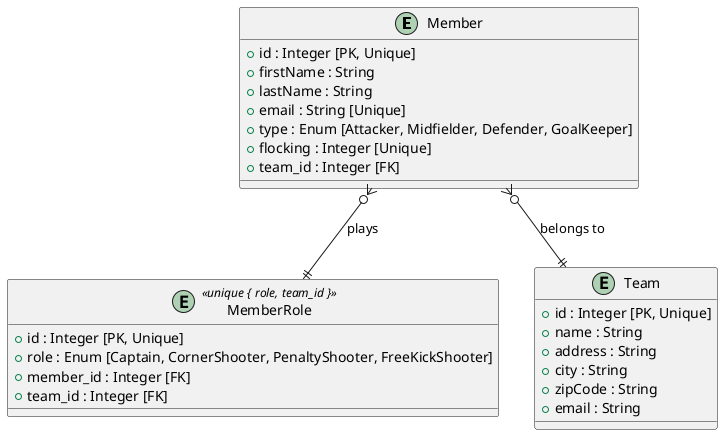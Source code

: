 @startuml
entity Member {
    + id : Integer [PK, Unique]
    + firstName : String
    + lastName : String
    + email : String [Unique]
    + type : Enum [Attacker, Midfielder, Defender, GoalKeeper]
    + flocking : Integer [Unique]
    + team_id : Integer [FK]
}

entity MemberRole <<unique { role, team_id }>> {
    + id : Integer [PK, Unique]
    + role : Enum [Captain, CornerShooter, PenaltyShooter, FreeKickShooter]
    + member_id : Integer [FK]
    + team_id : Integer [FK]
}

entity Team {
    + id : Integer [PK, Unique]
    + name : String
    + address : String
    + city : String
    + zipCode : String
    + email : String
}

Member }o--|| Team : "belongs to"
Member }o--|| MemberRole : "plays"
@enduml